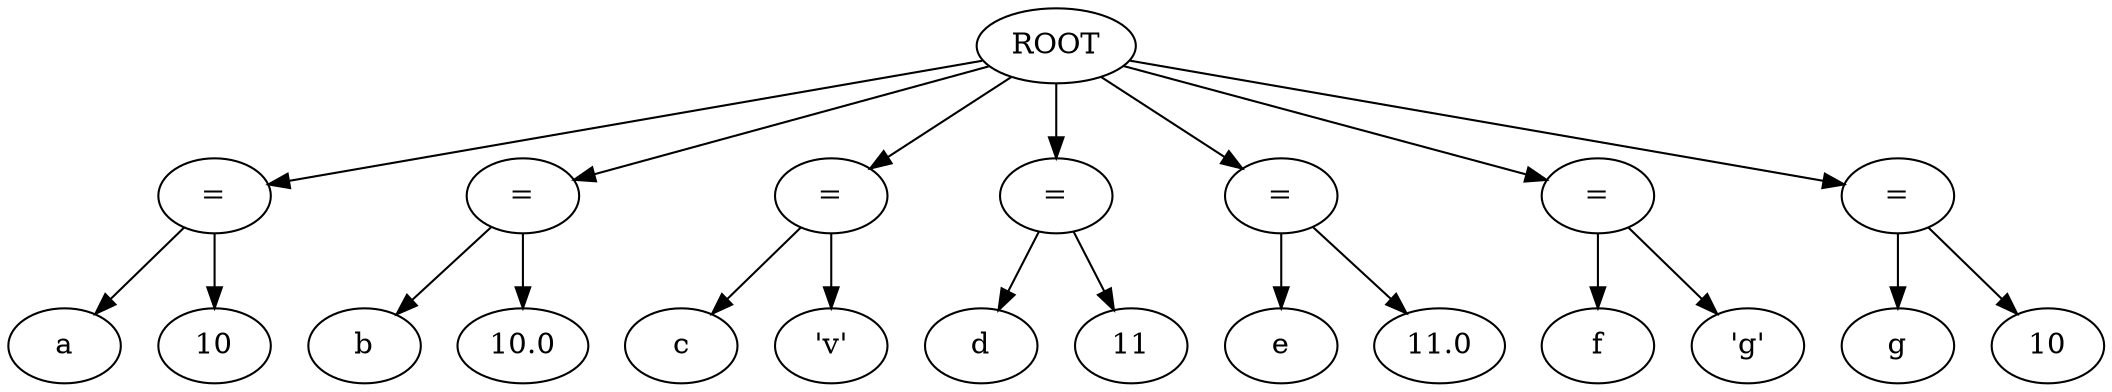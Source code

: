 strict digraph G{
l11[label = "="]
l111[label = "="]
l1111[label = "="]
l11111[label = "="]
l111111[label = "="]
l1111111[label = "="]
l11111111[label = "="]
"ROOT"->"l11"
l1111111131[label = "a"]
l11111111311[label = "10"]
"l11"->l1111111131
"l11"->l11111111311
"ROOT"->"l111"
l11111111331[label = "b"]
l111111113311[label = "10.0"]
"l111"->l11111111331
"l111"->l111111113311
"ROOT"->"l1111"
l111111113331[label = "c"]
l1111111133311[label = "'v'"]
"l1111"->l111111113331
"l1111"->l1111111133311
"ROOT"->"l11111"
l1111111133331[label = "d"]
l11111111333311[label = "11"]
"l11111"->l1111111133331
"l11111"->l11111111333311
"ROOT"->"l111111"
l11111111333331[label = "e"]
l111111113333311[label = "11.0"]
"l111111"->l11111111333331
"l111111"->l111111113333311
"ROOT"->"l1111111"
l111111113333331[label = "f"]
l1111111133333311[label = "'g'"]
"l1111111"->l111111113333331
"l1111111"->l1111111133333311
"ROOT"->"l11111111"
l1111111133333331[label = "g"]
l11111111333333311[label = "10"]
"l11111111"->l1111111133333331
"l11111111"->l11111111333333311
}
